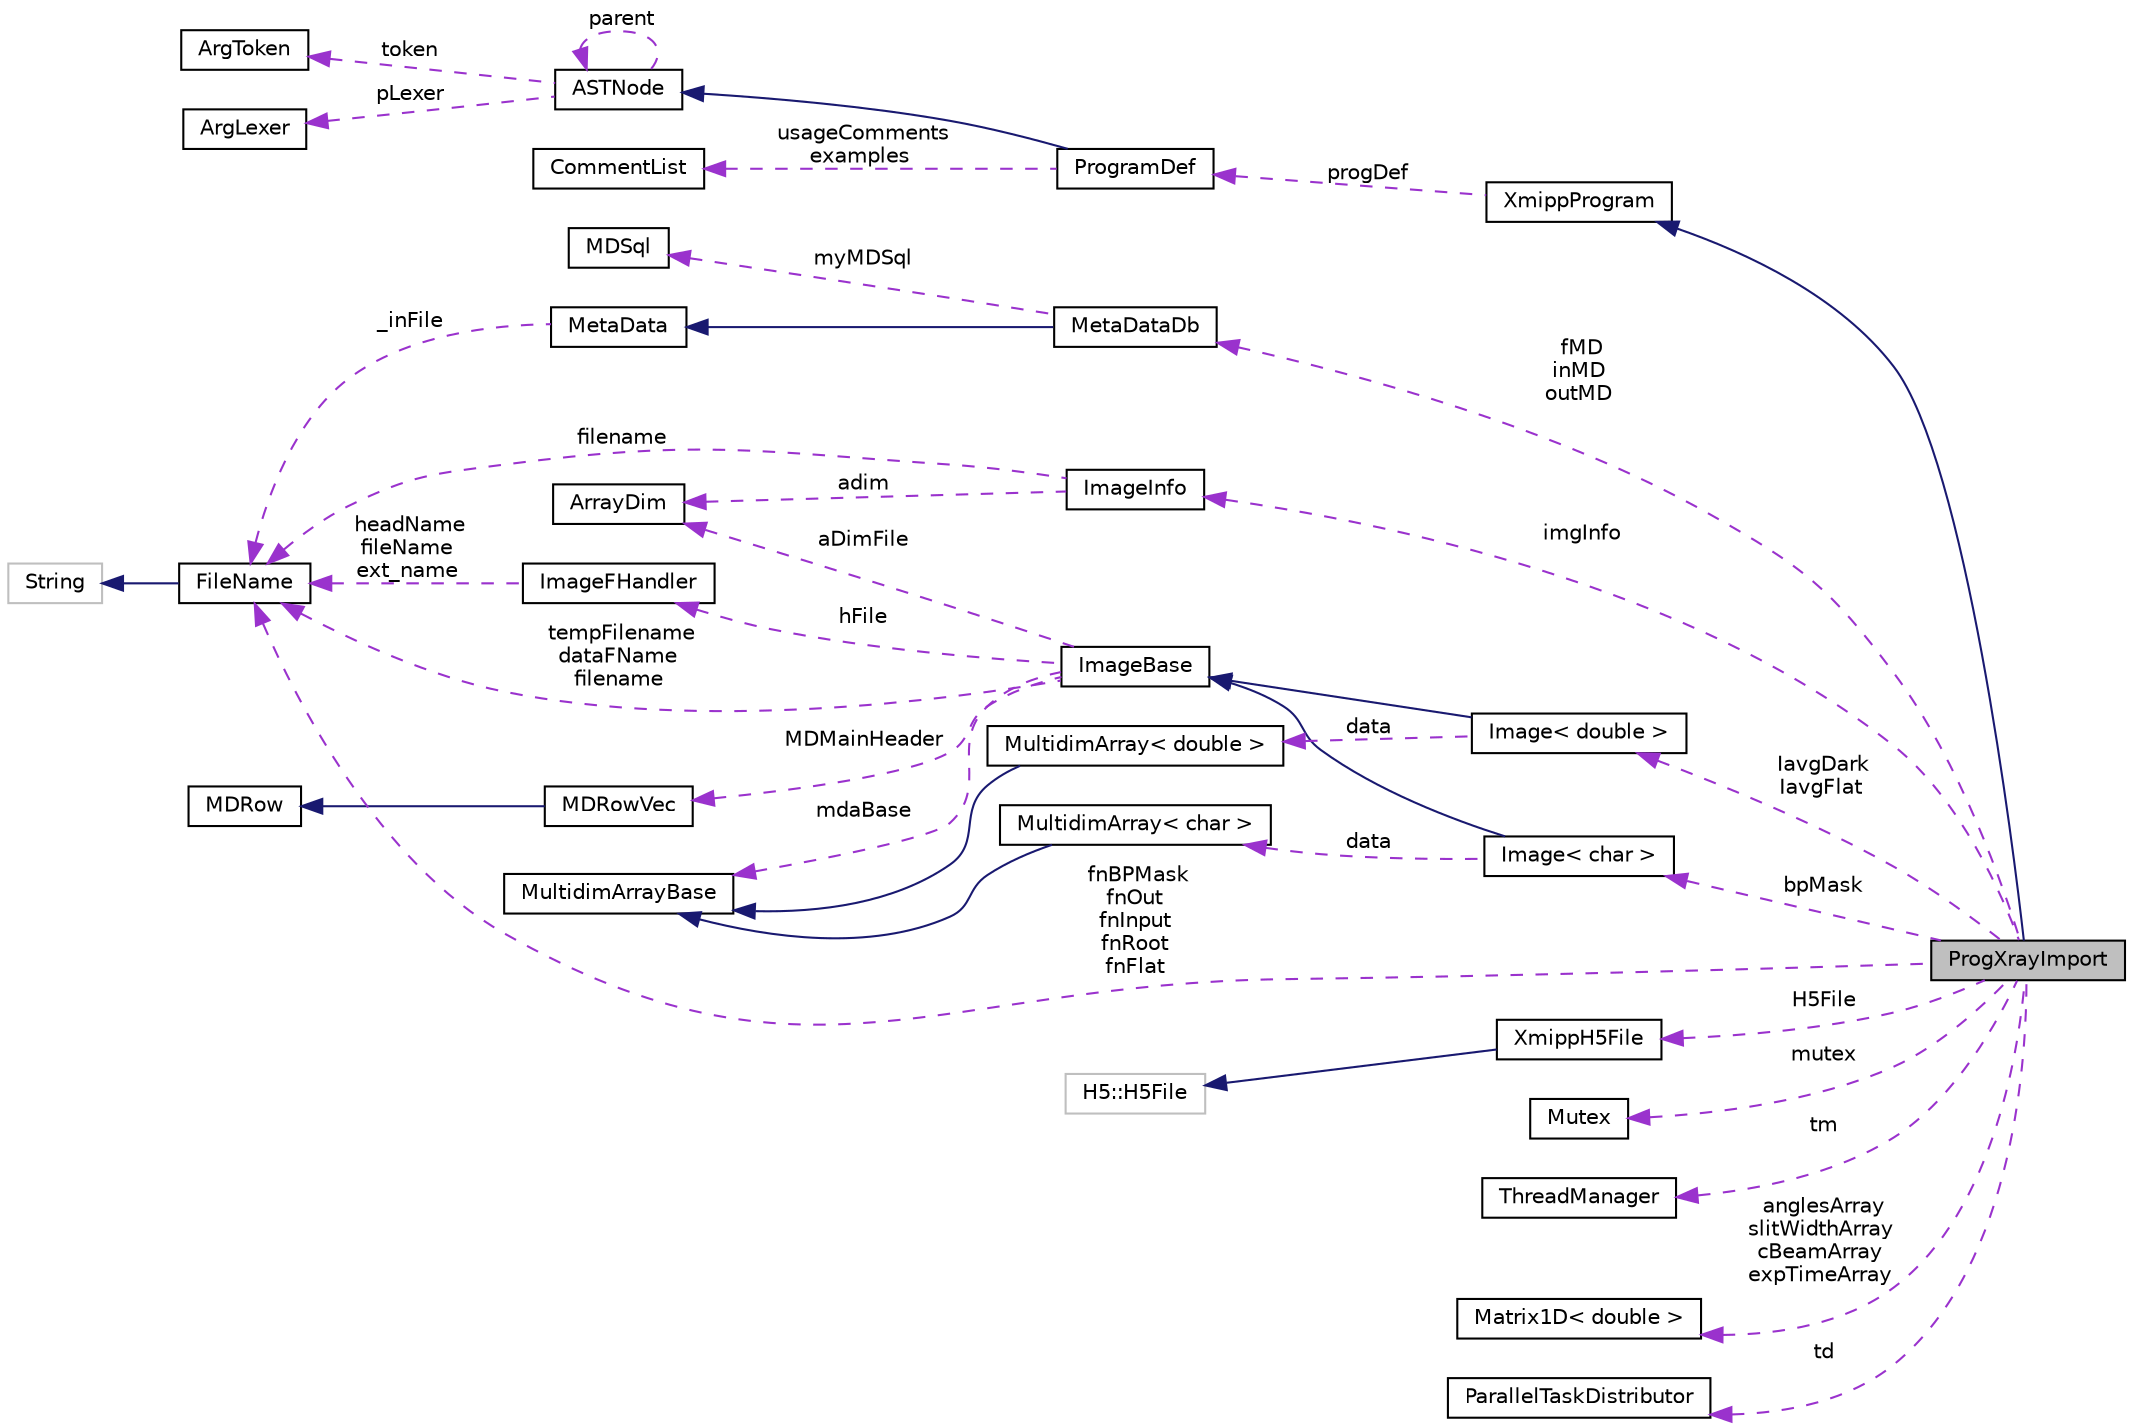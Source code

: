 digraph "ProgXrayImport"
{
  edge [fontname="Helvetica",fontsize="10",labelfontname="Helvetica",labelfontsize="10"];
  node [fontname="Helvetica",fontsize="10",shape=record];
  rankdir="LR";
  Node2 [label="ProgXrayImport",height=0.2,width=0.4,color="black", fillcolor="grey75", style="filled", fontcolor="black"];
  Node3 -> Node2 [dir="back",color="midnightblue",fontsize="10",style="solid",fontname="Helvetica"];
  Node3 [label="XmippProgram",height=0.2,width=0.4,color="black", fillcolor="white", style="filled",URL="$classXmippProgram.html"];
  Node4 -> Node3 [dir="back",color="darkorchid3",fontsize="10",style="dashed",label=" progDef" ,fontname="Helvetica"];
  Node4 [label="ProgramDef",height=0.2,width=0.4,color="black", fillcolor="white", style="filled",URL="$classProgramDef.html"];
  Node5 -> Node4 [dir="back",color="midnightblue",fontsize="10",style="solid",fontname="Helvetica"];
  Node5 [label="ASTNode",height=0.2,width=0.4,color="black", fillcolor="white", style="filled",URL="$classASTNode.html"];
  Node6 -> Node5 [dir="back",color="darkorchid3",fontsize="10",style="dashed",label=" token" ,fontname="Helvetica"];
  Node6 [label="ArgToken",height=0.2,width=0.4,color="black", fillcolor="white", style="filled",URL="$classArgToken.html"];
  Node7 -> Node5 [dir="back",color="darkorchid3",fontsize="10",style="dashed",label=" pLexer" ,fontname="Helvetica"];
  Node7 [label="ArgLexer",height=0.2,width=0.4,color="black", fillcolor="white", style="filled",URL="$classArgLexer.html"];
  Node5 -> Node5 [dir="back",color="darkorchid3",fontsize="10",style="dashed",label=" parent" ,fontname="Helvetica"];
  Node8 -> Node4 [dir="back",color="darkorchid3",fontsize="10",style="dashed",label=" usageComments\nexamples" ,fontname="Helvetica"];
  Node8 [label="CommentList",height=0.2,width=0.4,color="black", fillcolor="white", style="filled",URL="$classCommentList.html"];
  Node9 -> Node2 [dir="back",color="darkorchid3",fontsize="10",style="dashed",label=" bpMask" ,fontname="Helvetica"];
  Node9 [label="Image\< char \>",height=0.2,width=0.4,color="black", fillcolor="white", style="filled",URL="$classImage.html"];
  Node10 -> Node9 [dir="back",color="midnightblue",fontsize="10",style="solid",fontname="Helvetica"];
  Node10 [label="ImageBase",height=0.2,width=0.4,color="black", fillcolor="white", style="filled",URL="$classImageBase.html",tooltip="Image base class. "];
  Node11 -> Node10 [dir="back",color="darkorchid3",fontsize="10",style="dashed",label=" mdaBase" ,fontname="Helvetica"];
  Node11 [label="MultidimArrayBase",height=0.2,width=0.4,color="black", fillcolor="white", style="filled",URL="$classMultidimArrayBase.html"];
  Node12 -> Node10 [dir="back",color="darkorchid3",fontsize="10",style="dashed",label=" MDMainHeader" ,fontname="Helvetica"];
  Node12 [label="MDRowVec",height=0.2,width=0.4,color="black", fillcolor="white", style="filled",URL="$classMDRowVec.html"];
  Node13 -> Node12 [dir="back",color="midnightblue",fontsize="10",style="solid",fontname="Helvetica"];
  Node13 [label="MDRow",height=0.2,width=0.4,color="black", fillcolor="white", style="filled",URL="$classMDRow.html"];
  Node14 -> Node10 [dir="back",color="darkorchid3",fontsize="10",style="dashed",label=" hFile" ,fontname="Helvetica"];
  Node14 [label="ImageFHandler",height=0.2,width=0.4,color="black", fillcolor="white", style="filled",URL="$structImageFHandler.html"];
  Node15 -> Node14 [dir="back",color="darkorchid3",fontsize="10",style="dashed",label=" headName\nfileName\next_name" ,fontname="Helvetica"];
  Node15 [label="FileName",height=0.2,width=0.4,color="black", fillcolor="white", style="filled",URL="$classFileName.html"];
  Node16 -> Node15 [dir="back",color="midnightblue",fontsize="10",style="solid",fontname="Helvetica"];
  Node16 [label="String",height=0.2,width=0.4,color="grey75", fillcolor="white", style="filled"];
  Node17 -> Node10 [dir="back",color="darkorchid3",fontsize="10",style="dashed",label=" aDimFile" ,fontname="Helvetica"];
  Node17 [label="ArrayDim",height=0.2,width=0.4,color="black", fillcolor="white", style="filled",URL="$structArrayDim.html"];
  Node15 -> Node10 [dir="back",color="darkorchid3",fontsize="10",style="dashed",label=" tempFilename\ndataFName\nfilename" ,fontname="Helvetica"];
  Node18 -> Node9 [dir="back",color="darkorchid3",fontsize="10",style="dashed",label=" data" ,fontname="Helvetica"];
  Node18 [label="MultidimArray\< char \>",height=0.2,width=0.4,color="black", fillcolor="white", style="filled",URL="$classMultidimArray.html"];
  Node11 -> Node18 [dir="back",color="midnightblue",fontsize="10",style="solid",fontname="Helvetica"];
  Node19 -> Node2 [dir="back",color="darkorchid3",fontsize="10",style="dashed",label=" H5File" ,fontname="Helvetica"];
  Node19 [label="XmippH5File",height=0.2,width=0.4,color="black", fillcolor="white", style="filled",URL="$classXmippH5File.html"];
  Node20 -> Node19 [dir="back",color="midnightblue",fontsize="10",style="solid",fontname="Helvetica"];
  Node20 [label="H5::H5File",height=0.2,width=0.4,color="grey75", fillcolor="white", style="filled"];
  Node21 -> Node2 [dir="back",color="darkorchid3",fontsize="10",style="dashed",label=" mutex" ,fontname="Helvetica"];
  Node21 [label="Mutex",height=0.2,width=0.4,color="black", fillcolor="white", style="filled",URL="$classMutex.html"];
  Node22 -> Node2 [dir="back",color="darkorchid3",fontsize="10",style="dashed",label=" tm" ,fontname="Helvetica"];
  Node22 [label="ThreadManager",height=0.2,width=0.4,color="black", fillcolor="white", style="filled",URL="$classThreadManager.html"];
  Node23 -> Node2 [dir="back",color="darkorchid3",fontsize="10",style="dashed",label=" IavgDark\nIavgFlat" ,fontname="Helvetica"];
  Node23 [label="Image\< double \>",height=0.2,width=0.4,color="black", fillcolor="white", style="filled",URL="$classImage.html"];
  Node10 -> Node23 [dir="back",color="midnightblue",fontsize="10",style="solid",fontname="Helvetica"];
  Node24 -> Node23 [dir="back",color="darkorchid3",fontsize="10",style="dashed",label=" data" ,fontname="Helvetica"];
  Node24 [label="MultidimArray\< double \>",height=0.2,width=0.4,color="black", fillcolor="white", style="filled",URL="$classMultidimArray.html"];
  Node11 -> Node24 [dir="back",color="midnightblue",fontsize="10",style="solid",fontname="Helvetica"];
  Node25 -> Node2 [dir="back",color="darkorchid3",fontsize="10",style="dashed",label=" fMD\ninMD\noutMD" ,fontname="Helvetica"];
  Node25 [label="MetaDataDb",height=0.2,width=0.4,color="black", fillcolor="white", style="filled",URL="$classMetaDataDb.html"];
  Node26 -> Node25 [dir="back",color="midnightblue",fontsize="10",style="solid",fontname="Helvetica"];
  Node26 [label="MetaData",height=0.2,width=0.4,color="black", fillcolor="white", style="filled",URL="$classMetaData.html"];
  Node15 -> Node26 [dir="back",color="darkorchid3",fontsize="10",style="dashed",label=" _inFile" ,fontname="Helvetica"];
  Node27 -> Node25 [dir="back",color="darkorchid3",fontsize="10",style="dashed",label=" myMDSql" ,fontname="Helvetica"];
  Node27 [label="MDSql",height=0.2,width=0.4,color="black", fillcolor="white", style="filled",URL="$classMDSql.html"];
  Node28 -> Node2 [dir="back",color="darkorchid3",fontsize="10",style="dashed",label=" anglesArray\nslitWidthArray\ncBeamArray\nexpTimeArray" ,fontname="Helvetica"];
  Node28 [label="Matrix1D\< double \>",height=0.2,width=0.4,color="black", fillcolor="white", style="filled",URL="$classMatrix1D.html"];
  Node29 -> Node2 [dir="back",color="darkorchid3",fontsize="10",style="dashed",label=" td" ,fontname="Helvetica"];
  Node29 [label="ParallelTaskDistributor",height=0.2,width=0.4,color="black", fillcolor="white", style="filled",URL="$classParallelTaskDistributor.html"];
  Node30 -> Node2 [dir="back",color="darkorchid3",fontsize="10",style="dashed",label=" imgInfo" ,fontname="Helvetica"];
  Node30 [label="ImageInfo",height=0.2,width=0.4,color="black", fillcolor="white", style="filled",URL="$structImageInfo.html"];
  Node17 -> Node30 [dir="back",color="darkorchid3",fontsize="10",style="dashed",label=" adim" ,fontname="Helvetica"];
  Node15 -> Node30 [dir="back",color="darkorchid3",fontsize="10",style="dashed",label=" filename" ,fontname="Helvetica"];
  Node15 -> Node2 [dir="back",color="darkorchid3",fontsize="10",style="dashed",label=" fnBPMask\nfnOut\nfnInput\nfnRoot\nfnFlat" ,fontname="Helvetica"];
}
